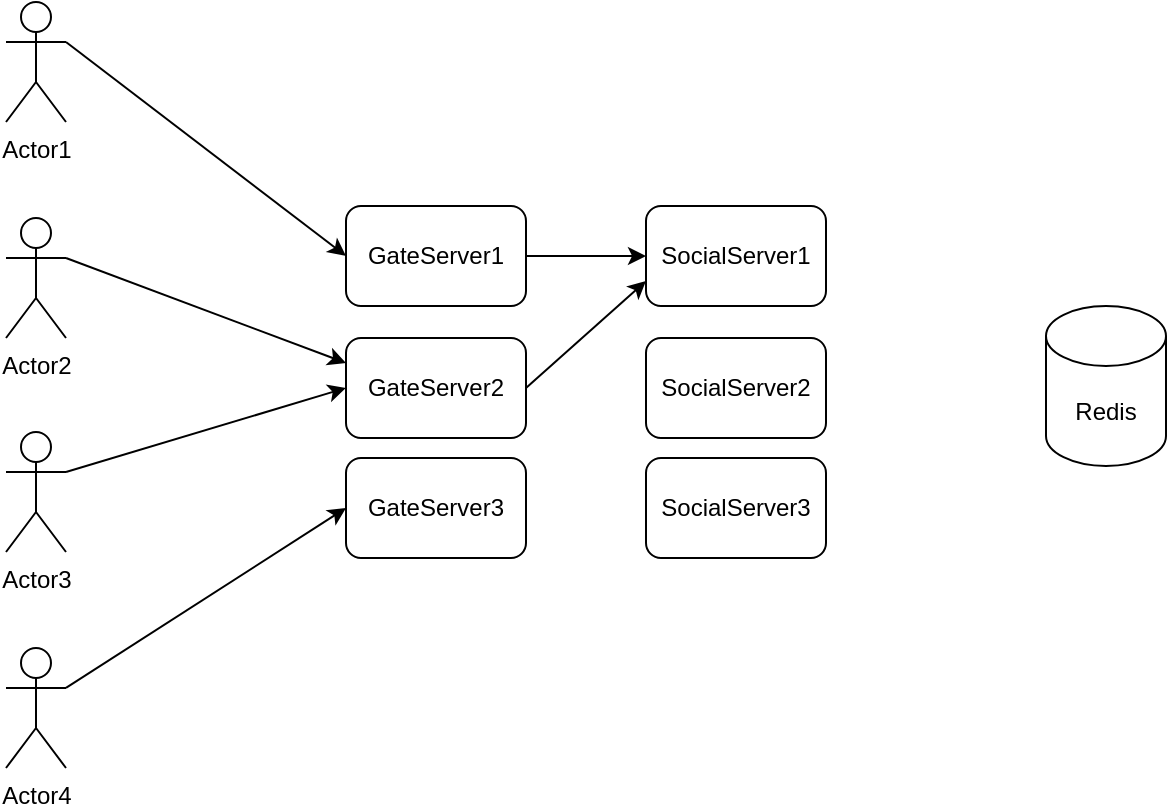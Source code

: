 <mxfile version="13.10.0" type="github"><diagram id="e_PckmkZQKCgDlu_j7mO" name="Page-1"><mxGraphModel dx="1422" dy="738" grid="1" gridSize="10" guides="1" tooltips="1" connect="1" arrows="1" fold="1" page="1" pageScale="1" pageWidth="827" pageHeight="1169" math="0" shadow="0"><root><mxCell id="0"/><mxCell id="1" parent="0"/><mxCell id="0b3A6CoqjKKEhULnVml2-1" value="Redis" style="shape=cylinder3;whiteSpace=wrap;html=1;boundedLbl=1;backgroundOutline=1;size=15;" vertex="1" parent="1"><mxGeometry x="580" y="317" width="60" height="80" as="geometry"/></mxCell><mxCell id="0b3A6CoqjKKEhULnVml2-2" value="GateServer1" style="rounded=1;whiteSpace=wrap;html=1;" vertex="1" parent="1"><mxGeometry x="230" y="267" width="90" height="50" as="geometry"/></mxCell><mxCell id="0b3A6CoqjKKEhULnVml2-3" value="GateServer2" style="rounded=1;whiteSpace=wrap;html=1;" vertex="1" parent="1"><mxGeometry x="230" y="333" width="90" height="50" as="geometry"/></mxCell><mxCell id="0b3A6CoqjKKEhULnVml2-4" value="GateServer3" style="rounded=1;whiteSpace=wrap;html=1;" vertex="1" parent="1"><mxGeometry x="230" y="393" width="90" height="50" as="geometry"/></mxCell><mxCell id="0b3A6CoqjKKEhULnVml2-6" value="SocialServer1" style="rounded=1;whiteSpace=wrap;html=1;" vertex="1" parent="1"><mxGeometry x="380" y="267" width="90" height="50" as="geometry"/></mxCell><mxCell id="0b3A6CoqjKKEhULnVml2-7" value="SocialServer2" style="rounded=1;whiteSpace=wrap;html=1;" vertex="1" parent="1"><mxGeometry x="380" y="333" width="90" height="50" as="geometry"/></mxCell><mxCell id="0b3A6CoqjKKEhULnVml2-8" value="SocialServer3" style="rounded=1;whiteSpace=wrap;html=1;" vertex="1" parent="1"><mxGeometry x="380" y="393" width="90" height="50" as="geometry"/></mxCell><mxCell id="0b3A6CoqjKKEhULnVml2-9" value="Actor1" style="shape=umlActor;verticalLabelPosition=bottom;verticalAlign=top;html=1;outlineConnect=0;" vertex="1" parent="1"><mxGeometry x="60" y="165" width="30" height="60" as="geometry"/></mxCell><mxCell id="0b3A6CoqjKKEhULnVml2-10" value="Actor2" style="shape=umlActor;verticalLabelPosition=bottom;verticalAlign=top;html=1;outlineConnect=0;" vertex="1" parent="1"><mxGeometry x="60" y="273" width="30" height="60" as="geometry"/></mxCell><mxCell id="0b3A6CoqjKKEhULnVml2-11" value="Actor3" style="shape=umlActor;verticalLabelPosition=bottom;verticalAlign=top;html=1;outlineConnect=0;" vertex="1" parent="1"><mxGeometry x="60" y="380" width="30" height="60" as="geometry"/></mxCell><mxCell id="0b3A6CoqjKKEhULnVml2-12" value="Actor4" style="shape=umlActor;verticalLabelPosition=bottom;verticalAlign=top;html=1;outlineConnect=0;" vertex="1" parent="1"><mxGeometry x="60" y="488" width="30" height="60" as="geometry"/></mxCell><mxCell id="0b3A6CoqjKKEhULnVml2-14" value="" style="endArrow=classic;html=1;exitX=1;exitY=0.333;exitDx=0;exitDy=0;exitPerimeter=0;entryX=0;entryY=0.5;entryDx=0;entryDy=0;" edge="1" parent="1" source="0b3A6CoqjKKEhULnVml2-9" target="0b3A6CoqjKKEhULnVml2-2"><mxGeometry width="50" height="50" relative="1" as="geometry"><mxPoint x="100" y="270" as="sourcePoint"/><mxPoint x="150" y="220" as="targetPoint"/></mxGeometry></mxCell><mxCell id="0b3A6CoqjKKEhULnVml2-16" value="" style="endArrow=classic;html=1;exitX=1;exitY=0.333;exitDx=0;exitDy=0;exitPerimeter=0;entryX=0;entryY=0.25;entryDx=0;entryDy=0;" edge="1" parent="1" source="0b3A6CoqjKKEhULnVml2-10" target="0b3A6CoqjKKEhULnVml2-3"><mxGeometry width="50" height="50" relative="1" as="geometry"><mxPoint x="120" y="350" as="sourcePoint"/><mxPoint x="170" y="300" as="targetPoint"/></mxGeometry></mxCell><mxCell id="0b3A6CoqjKKEhULnVml2-17" value="" style="endArrow=classic;html=1;exitX=1;exitY=0.333;exitDx=0;exitDy=0;exitPerimeter=0;entryX=0;entryY=0.5;entryDx=0;entryDy=0;" edge="1" parent="1" source="0b3A6CoqjKKEhULnVml2-11" target="0b3A6CoqjKKEhULnVml2-3"><mxGeometry width="50" height="50" relative="1" as="geometry"><mxPoint x="110" y="430" as="sourcePoint"/><mxPoint x="160" y="380" as="targetPoint"/></mxGeometry></mxCell><mxCell id="0b3A6CoqjKKEhULnVml2-18" value="" style="endArrow=classic;html=1;entryX=0;entryY=0.5;entryDx=0;entryDy=0;exitX=1;exitY=0.333;exitDx=0;exitDy=0;exitPerimeter=0;" edge="1" parent="1" source="0b3A6CoqjKKEhULnVml2-12" target="0b3A6CoqjKKEhULnVml2-4"><mxGeometry width="50" height="50" relative="1" as="geometry"><mxPoint x="100" y="530" as="sourcePoint"/><mxPoint x="150" y="480" as="targetPoint"/></mxGeometry></mxCell><mxCell id="0b3A6CoqjKKEhULnVml2-19" value="" style="endArrow=classic;html=1;exitX=1;exitY=0.5;exitDx=0;exitDy=0;entryX=0;entryY=0.5;entryDx=0;entryDy=0;" edge="1" parent="1" source="0b3A6CoqjKKEhULnVml2-2" target="0b3A6CoqjKKEhULnVml2-6"><mxGeometry width="50" height="50" relative="1" as="geometry"><mxPoint x="330" y="320" as="sourcePoint"/><mxPoint x="380" y="270" as="targetPoint"/></mxGeometry></mxCell><mxCell id="0b3A6CoqjKKEhULnVml2-20" value="" style="endArrow=classic;html=1;entryX=0;entryY=0.75;entryDx=0;entryDy=0;exitX=1;exitY=0.5;exitDx=0;exitDy=0;" edge="1" parent="1" source="0b3A6CoqjKKEhULnVml2-3" target="0b3A6CoqjKKEhULnVml2-6"><mxGeometry width="50" height="50" relative="1" as="geometry"><mxPoint x="320" y="390" as="sourcePoint"/><mxPoint x="370" y="340" as="targetPoint"/></mxGeometry></mxCell></root></mxGraphModel></diagram></mxfile>